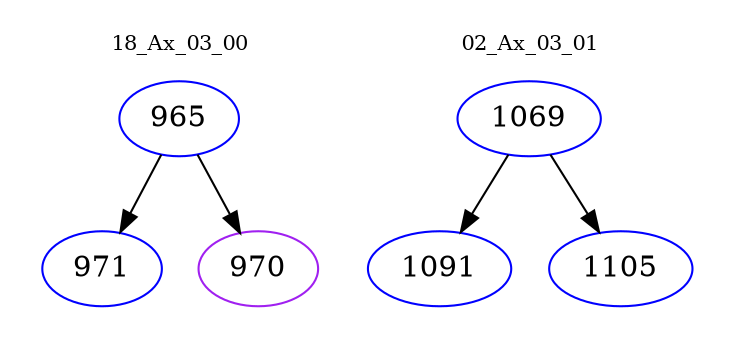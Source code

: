 digraph{
subgraph cluster_0 {
color = white
label = "18_Ax_03_00";
fontsize=10;
T0_965 [label="965", color="blue"]
T0_965 -> T0_971 [color="black"]
T0_971 [label="971", color="blue"]
T0_965 -> T0_970 [color="black"]
T0_970 [label="970", color="purple"]
}
subgraph cluster_1 {
color = white
label = "02_Ax_03_01";
fontsize=10;
T1_1069 [label="1069", color="blue"]
T1_1069 -> T1_1091 [color="black"]
T1_1091 [label="1091", color="blue"]
T1_1069 -> T1_1105 [color="black"]
T1_1105 [label="1105", color="blue"]
}
}
